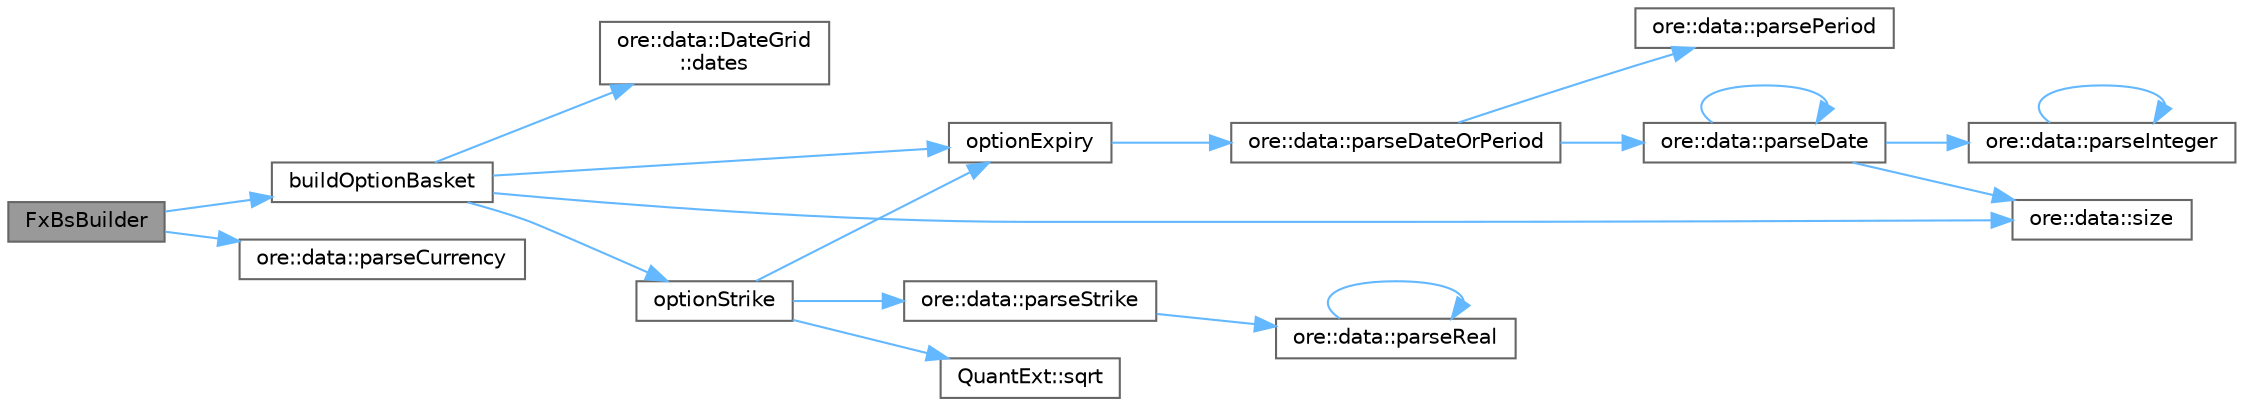 digraph "FxBsBuilder"
{
 // INTERACTIVE_SVG=YES
 // LATEX_PDF_SIZE
  bgcolor="transparent";
  edge [fontname=Helvetica,fontsize=10,labelfontname=Helvetica,labelfontsize=10];
  node [fontname=Helvetica,fontsize=10,shape=box,height=0.2,width=0.4];
  rankdir="LR";
  Node1 [label="FxBsBuilder",height=0.2,width=0.4,color="gray40", fillcolor="grey60", style="filled", fontcolor="black",tooltip="Constructor."];
  Node1 -> Node2 [color="steelblue1",style="solid"];
  Node2 [label="buildOptionBasket",height=0.2,width=0.4,color="grey40", fillcolor="white", style="filled",URL="$classore_1_1data_1_1_fx_bs_builder.html#ac5aabc5af5182ade6d296b17c67e8456",tooltip=" "];
  Node2 -> Node3 [color="steelblue1",style="solid"];
  Node3 [label="ore::data::DateGrid\l::dates",height=0.2,width=0.4,color="grey40", fillcolor="white", style="filled",URL="$classore_1_1data_1_1_date_grid.html#aca8cf8d394b2ce6e3662fe8a9db4a466",tooltip=" "];
  Node2 -> Node4 [color="steelblue1",style="solid"];
  Node4 [label="optionExpiry",height=0.2,width=0.4,color="grey40", fillcolor="white", style="filled",URL="$classore_1_1data_1_1_fx_bs_builder.html#a81f79f66c53af5b302e1b92331ba5676",tooltip=" "];
  Node4 -> Node5 [color="steelblue1",style="solid"];
  Node5 [label="ore::data::parseDateOrPeriod",height=0.2,width=0.4,color="grey40", fillcolor="white", style="filled",URL="$group__utilities.html#ga6477391407eac174ea49df689ecf1ab2",tooltip="Convert text to QuantLib::Period or QuantLib::Date."];
  Node5 -> Node6 [color="steelblue1",style="solid"];
  Node6 [label="ore::data::parseDate",height=0.2,width=0.4,color="grey40", fillcolor="white", style="filled",URL="$group__utilities.html#ga59b5fdda574d90facae95dec2d13040d",tooltip="Convert std::string to QuantLib::Date."];
  Node6 -> Node6 [color="steelblue1",style="solid"];
  Node6 -> Node7 [color="steelblue1",style="solid"];
  Node7 [label="ore::data::parseInteger",height=0.2,width=0.4,color="grey40", fillcolor="white", style="filled",URL="$group__utilities.html#gaecd67eda4fb5f4859bb8f6d383547721",tooltip="Convert text to QuantLib::Integer."];
  Node7 -> Node7 [color="steelblue1",style="solid"];
  Node6 -> Node8 [color="steelblue1",style="solid"];
  Node8 [label="ore::data::size",height=0.2,width=0.4,color="grey40", fillcolor="white", style="filled",URL="$namespaceore_1_1data.html#a777e216dee6069b548bb87da7152699e",tooltip=" "];
  Node5 -> Node9 [color="steelblue1",style="solid"];
  Node9 [label="ore::data::parsePeriod",height=0.2,width=0.4,color="grey40", fillcolor="white", style="filled",URL="$group__utilities.html#ga8e0623e2cb01e250e9cfec4619256208",tooltip="Convert text to QuantLib::Period."];
  Node2 -> Node10 [color="steelblue1",style="solid"];
  Node10 [label="optionStrike",height=0.2,width=0.4,color="grey40", fillcolor="white", style="filled",URL="$classore_1_1data_1_1_fx_bs_builder.html#a56e924a366d529ef9aa8caed361799af",tooltip=" "];
  Node10 -> Node4 [color="steelblue1",style="solid"];
  Node10 -> Node11 [color="steelblue1",style="solid"];
  Node11 [label="ore::data::parseStrike",height=0.2,width=0.4,color="grey40", fillcolor="white", style="filled",URL="$group__utilities.html#ga2037f312d2920037572bdc0c30a6395d",tooltip="Convert text to Strike."];
  Node11 -> Node12 [color="steelblue1",style="solid"];
  Node12 [label="ore::data::parseReal",height=0.2,width=0.4,color="grey40", fillcolor="white", style="filled",URL="$group__utilities.html#gad1db2a68f9a73667c3b4084d63955bdd",tooltip="Convert text to Real."];
  Node12 -> Node12 [color="steelblue1",style="solid"];
  Node10 -> Node13 [color="steelblue1",style="solid"];
  Node13 [label="QuantExt::sqrt",height=0.2,width=0.4,color="grey40", fillcolor="white", style="filled",URL="C:/dev/ORE/documentation/QuantExt/doc/quantext.tag$namespace_quant_ext.html#a1b4a64a3620f987e65fec4ccf7cadcf2",tooltip=" "];
  Node2 -> Node8 [color="steelblue1",style="solid"];
  Node1 -> Node14 [color="steelblue1",style="solid"];
  Node14 [label="ore::data::parseCurrency",height=0.2,width=0.4,color="grey40", fillcolor="white", style="filled",URL="$group__utilities.html#ga6e9e781a58e78200301c76161589fc7b",tooltip="Convert text to QuantLib::Currency."];
}

